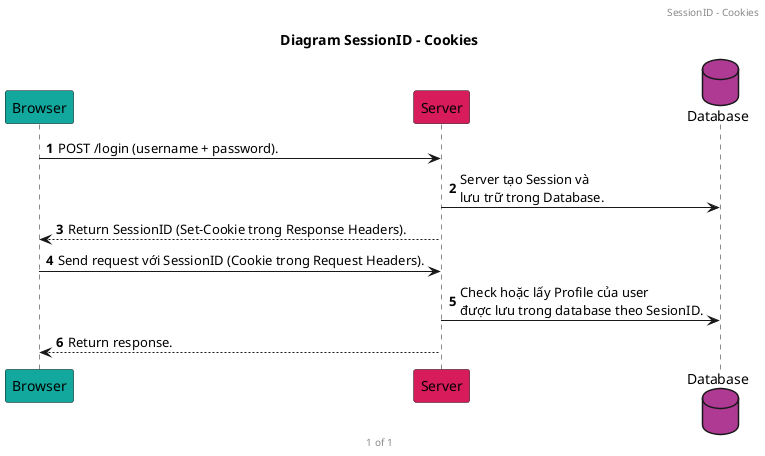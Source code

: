 @startuml SessionID - Cookies

header SessionID - Cookies
title Diagram SessionID - Cookies

autonumber

participant "Browser" as browser #12A89D
participant "Server" as server #D81B5B
database "Database" as db #AF3A94

'Login + create session.
browser -> server: POST /login (username + password).
server -> db: Server tạo Session và \nlưu trữ trong Database.
server --> browser: Return SessionID (Set-Cookie trong Response Headers).

'Next request
browser -> server: Send request với SessionID (Cookie trong Request Headers).
server -> db: Check hoặc lấy Profile của user \nđược lưu trong database theo SesionID.
server --> browser: Return response.
footer %page% of %lastpage%
@enduml